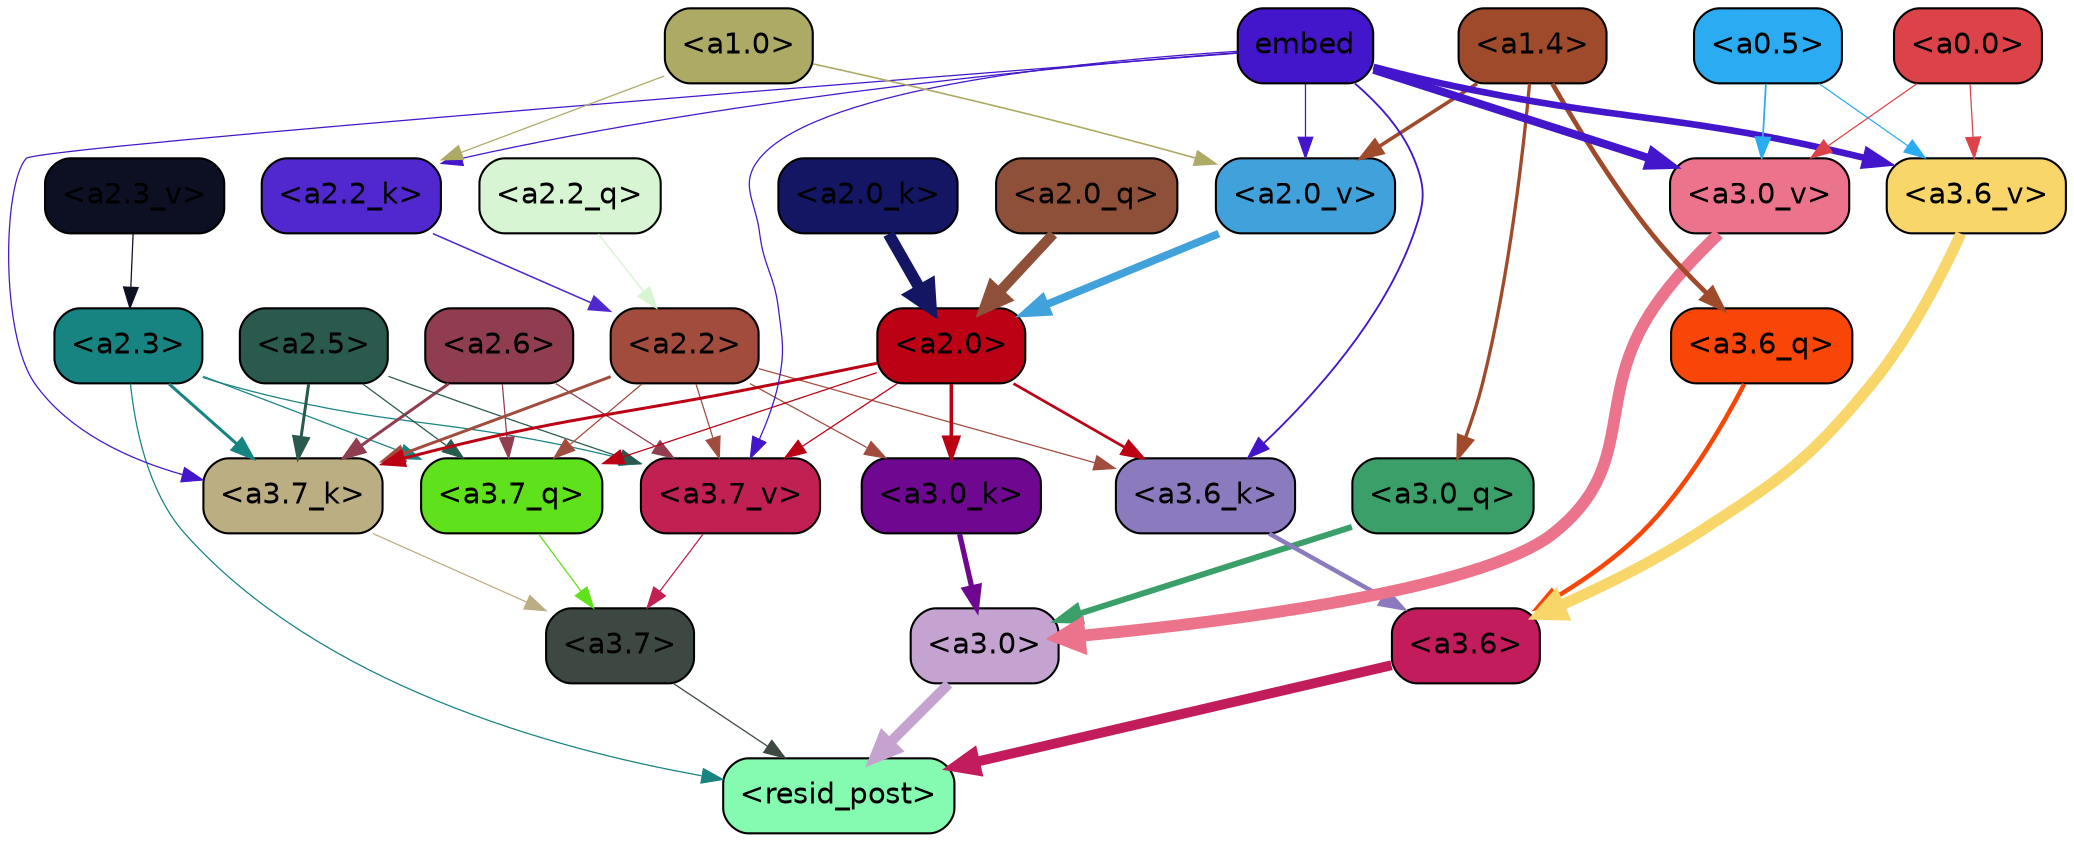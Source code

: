strict digraph "" {
	graph [bgcolor=transparent,
		layout=dot,
		overlap=false,
		splines=true
	];
	"<a3.7>"	[color=black,
		fillcolor="#3e4843",
		fontname=Helvetica,
		shape=box,
		style="filled, rounded"];
	"<resid_post>"	[color=black,
		fillcolor="#85fab1",
		fontname=Helvetica,
		shape=box,
		style="filled, rounded"];
	"<a3.7>" -> "<resid_post>"	[color="#3e4843",
		penwidth=0.6];
	"<a3.6>"	[color=black,
		fillcolor="#c21c5d",
		fontname=Helvetica,
		shape=box,
		style="filled, rounded"];
	"<a3.6>" -> "<resid_post>"	[color="#c21c5d",
		penwidth=4.746312499046326];
	"<a3.0>"	[color=black,
		fillcolor="#c4a3d1",
		fontname=Helvetica,
		shape=box,
		style="filled, rounded"];
	"<a3.0>" -> "<resid_post>"	[color="#c4a3d1",
		penwidth=4.896343111991882];
	"<a2.3>"	[color=black,
		fillcolor="#178482",
		fontname=Helvetica,
		shape=box,
		style="filled, rounded"];
	"<a2.3>" -> "<resid_post>"	[color="#178482",
		penwidth=0.6];
	"<a3.7_q>"	[color=black,
		fillcolor="#5fe11b",
		fontname=Helvetica,
		shape=box,
		style="filled, rounded"];
	"<a2.3>" -> "<a3.7_q>"	[color="#178482",
		penwidth=0.6];
	"<a3.7_k>"	[color=black,
		fillcolor="#bcae83",
		fontname=Helvetica,
		shape=box,
		style="filled, rounded"];
	"<a2.3>" -> "<a3.7_k>"	[color="#178482",
		penwidth=1.467104621231556];
	"<a3.7_v>"	[color=black,
		fillcolor="#c02052",
		fontname=Helvetica,
		shape=box,
		style="filled, rounded"];
	"<a2.3>" -> "<a3.7_v>"	[color="#178482",
		penwidth=0.6];
	"<a3.7_q>" -> "<a3.7>"	[color="#5fe11b",
		penwidth=0.6];
	"<a3.6_q>"	[color=black,
		fillcolor="#f84508",
		fontname=Helvetica,
		shape=box,
		style="filled, rounded"];
	"<a3.6_q>" -> "<a3.6>"	[color="#f84508",
		penwidth=2.160832464694977];
	"<a3.0_q>"	[color=black,
		fillcolor="#3b9f69",
		fontname=Helvetica,
		shape=box,
		style="filled, rounded"];
	"<a3.0_q>" -> "<a3.0>"	[color="#3b9f69",
		penwidth=2.870753765106201];
	"<a3.7_k>" -> "<a3.7>"	[color="#bcae83",
		penwidth=0.6];
	"<a3.6_k>"	[color=black,
		fillcolor="#8c7abe",
		fontname=Helvetica,
		shape=box,
		style="filled, rounded"];
	"<a3.6_k>" -> "<a3.6>"	[color="#8c7abe",
		penwidth=2.13908451795578];
	"<a3.0_k>"	[color=black,
		fillcolor="#6e0890",
		fontname=Helvetica,
		shape=box,
		style="filled, rounded"];
	"<a3.0_k>" -> "<a3.0>"	[color="#6e0890",
		penwidth=2.520303964614868];
	"<a3.7_v>" -> "<a3.7>"	[color="#c02052",
		penwidth=0.6];
	"<a3.6_v>"	[color=black,
		fillcolor="#f9d669",
		fontname=Helvetica,
		shape=box,
		style="filled, rounded"];
	"<a3.6_v>" -> "<a3.6>"	[color="#f9d669",
		penwidth=5.297133803367615];
	"<a3.0_v>"	[color=black,
		fillcolor="#ec738c",
		fontname=Helvetica,
		shape=box,
		style="filled, rounded"];
	"<a3.0_v>" -> "<a3.0>"	[color="#ec738c",
		penwidth=5.680712580680847];
	"<a2.6>"	[color=black,
		fillcolor="#903d50",
		fontname=Helvetica,
		shape=box,
		style="filled, rounded"];
	"<a2.6>" -> "<a3.7_q>"	[color="#903d50",
		penwidth=0.6];
	"<a2.6>" -> "<a3.7_k>"	[color="#903d50",
		penwidth=1.4453159049153328];
	"<a2.6>" -> "<a3.7_v>"	[color="#903d50",
		penwidth=0.6];
	"<a2.5>"	[color=black,
		fillcolor="#2a594d",
		fontname=Helvetica,
		shape=box,
		style="filled, rounded"];
	"<a2.5>" -> "<a3.7_q>"	[color="#2a594d",
		penwidth=0.6];
	"<a2.5>" -> "<a3.7_k>"	[color="#2a594d",
		penwidth=1.4526091292500496];
	"<a2.5>" -> "<a3.7_v>"	[color="#2a594d",
		penwidth=0.6];
	"<a2.2>"	[color=black,
		fillcolor="#a14c3c",
		fontname=Helvetica,
		shape=box,
		style="filled, rounded"];
	"<a2.2>" -> "<a3.7_q>"	[color="#a14c3c",
		penwidth=0.6];
	"<a2.2>" -> "<a3.7_k>"	[color="#a14c3c",
		penwidth=1.4310357049107552];
	"<a2.2>" -> "<a3.6_k>"	[color="#a14c3c",
		penwidth=0.6];
	"<a2.2>" -> "<a3.0_k>"	[color="#a14c3c",
		penwidth=0.6];
	"<a2.2>" -> "<a3.7_v>"	[color="#a14c3c",
		penwidth=0.6];
	"<a2.0>"	[color=black,
		fillcolor="#bc0115",
		fontname=Helvetica,
		shape=box,
		style="filled, rounded"];
	"<a2.0>" -> "<a3.7_q>"	[color="#bc0115",
		penwidth=0.6];
	"<a2.0>" -> "<a3.7_k>"	[color="#bc0115",
		penwidth=1.4314699843525887];
	"<a2.0>" -> "<a3.6_k>"	[color="#bc0115",
		penwidth=1.2950235605239868];
	"<a2.0>" -> "<a3.0_k>"	[color="#bc0115",
		penwidth=1.712992787361145];
	"<a2.0>" -> "<a3.7_v>"	[color="#bc0115",
		penwidth=0.6];
	"<a1.4>"	[color=black,
		fillcolor="#9f4b2b",
		fontname=Helvetica,
		shape=box,
		style="filled, rounded"];
	"<a1.4>" -> "<a3.6_q>"	[color="#9f4b2b",
		penwidth=2.2719132900238037];
	"<a1.4>" -> "<a3.0_q>"	[color="#9f4b2b",
		penwidth=1.5932877659797668];
	"<a2.0_v>"	[color=black,
		fillcolor="#41a1db",
		fontname=Helvetica,
		shape=box,
		style="filled, rounded"];
	"<a1.4>" -> "<a2.0_v>"	[color="#9f4b2b",
		penwidth=1.7291951477527618];
	embed	[color=black,
		fillcolor="#4416cb",
		fontname=Helvetica,
		shape=box,
		style="filled, rounded"];
	embed -> "<a3.7_k>"	[color="#4416cb",
		penwidth=0.6];
	embed -> "<a3.6_k>"	[color="#4416cb",
		penwidth=0.891706109046936];
	embed -> "<a3.7_v>"	[color="#4416cb",
		penwidth=0.6];
	embed -> "<a3.6_v>"	[color="#4416cb",
		penwidth=3.1766927242279053];
	embed -> "<a3.0_v>"	[color="#4416cb",
		penwidth=3.9005755856633186];
	"<a2.2_k>"	[color=black,
		fillcolor="#5028cd",
		fontname=Helvetica,
		shape=box,
		style="filled, rounded"];
	embed -> "<a2.2_k>"	[color="#4416cb",
		penwidth=0.6];
	embed -> "<a2.0_v>"	[color="#4416cb",
		penwidth=0.6];
	"<a0.5>"	[color=black,
		fillcolor="#2babf2",
		fontname=Helvetica,
		shape=box,
		style="filled, rounded"];
	"<a0.5>" -> "<a3.6_v>"	[color="#2babf2",
		penwidth=0.6];
	"<a0.5>" -> "<a3.0_v>"	[color="#2babf2",
		penwidth=0.8493617177009583];
	"<a0.0>"	[color=black,
		fillcolor="#dc4349",
		fontname=Helvetica,
		shape=box,
		style="filled, rounded"];
	"<a0.0>" -> "<a3.6_v>"	[color="#dc4349",
		penwidth=0.6];
	"<a0.0>" -> "<a3.0_v>"	[color="#dc4349",
		penwidth=0.6];
	"<a2.2_q>"	[color=black,
		fillcolor="#d7f5d2",
		fontname=Helvetica,
		shape=box,
		style="filled, rounded"];
	"<a2.2_q>" -> "<a2.2>"	[color="#d7f5d2",
		penwidth=0.6677633281797171];
	"<a2.0_q>"	[color=black,
		fillcolor="#8f503a",
		fontname=Helvetica,
		shape=box,
		style="filled, rounded"];
	"<a2.0_q>" -> "<a2.0>"	[color="#8f503a",
		penwidth=4.966194009408355];
	"<a2.2_k>" -> "<a2.2>"	[color="#5028cd",
		penwidth=0.7399393804371357];
	"<a2.0_k>"	[color=black,
		fillcolor="#141664",
		fontname=Helvetica,
		shape=box,
		style="filled, rounded"];
	"<a2.0_k>" -> "<a2.0>"	[color="#141664",
		penwidth=5.5817058570683];
	"<a2.3_v>"	[color=black,
		fillcolor="#0d0f22",
		fontname=Helvetica,
		shape=box,
		style="filled, rounded"];
	"<a2.3_v>" -> "<a2.3>"	[color="#0d0f22",
		penwidth=0.6];
	"<a2.0_v>" -> "<a2.0>"	[color="#41a1db",
		penwidth=3.7102378383278847];
	"<a1.0>"	[color=black,
		fillcolor="#adaa66",
		fontname=Helvetica,
		shape=box,
		style="filled, rounded"];
	"<a1.0>" -> "<a2.2_k>"	[color="#adaa66",
		penwidth=0.6];
	"<a1.0>" -> "<a2.0_v>"	[color="#adaa66",
		penwidth=0.7823128998279572];
}
